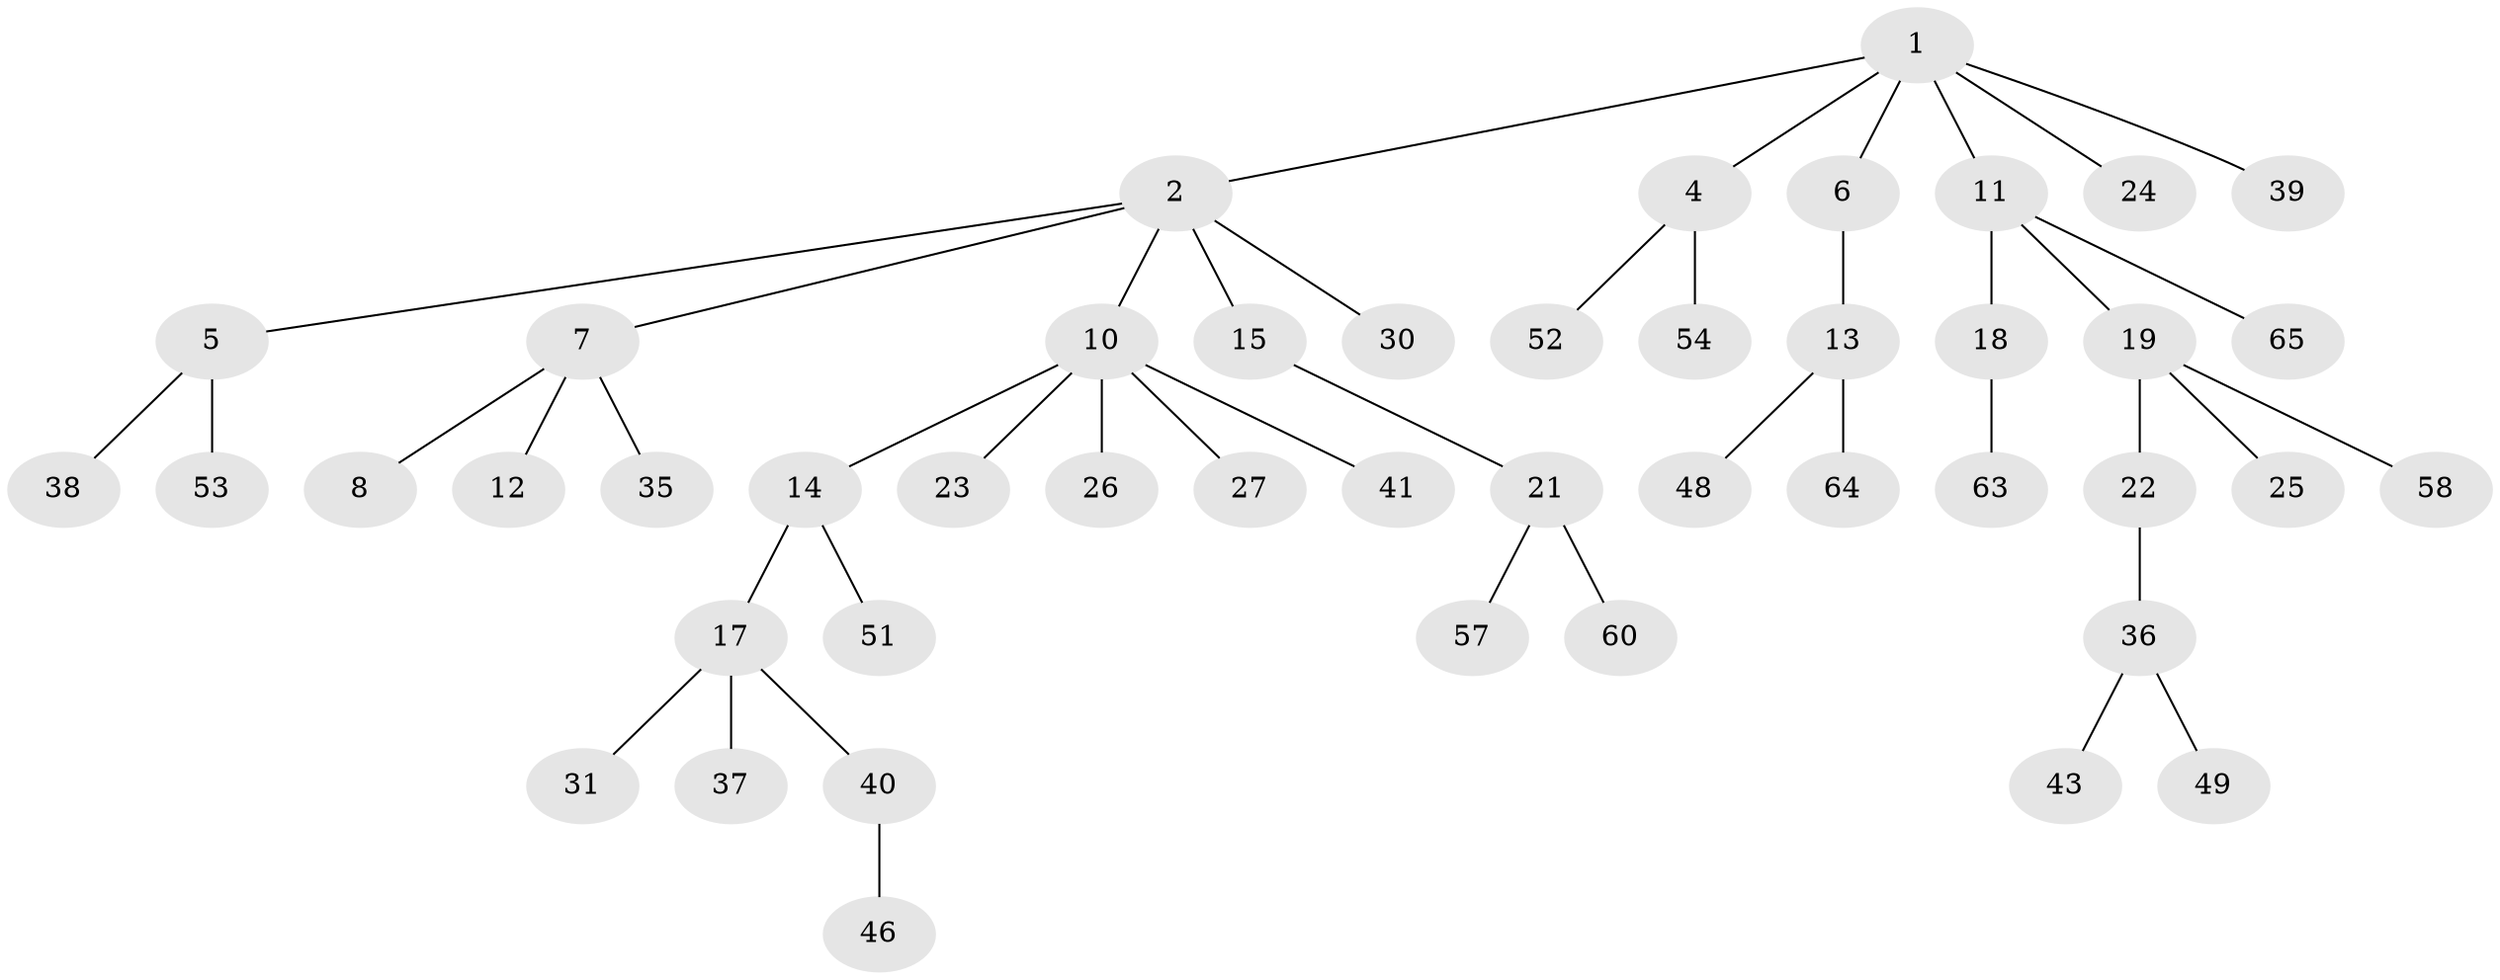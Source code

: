 // Generated by graph-tools (version 1.1) at 2025/24/03/03/25 07:24:08]
// undirected, 46 vertices, 45 edges
graph export_dot {
graph [start="1"]
  node [color=gray90,style=filled];
  1 [super="+62"];
  2 [super="+3"];
  4 [super="+61"];
  5 [super="+33"];
  6;
  7 [super="+9"];
  8;
  10 [super="+16"];
  11 [super="+50"];
  12;
  13 [super="+28"];
  14;
  15 [super="+55"];
  17 [super="+20"];
  18 [super="+29"];
  19 [super="+34"];
  21 [super="+56"];
  22;
  23 [super="+32"];
  24;
  25;
  26;
  27 [super="+44"];
  30;
  31;
  35 [super="+45"];
  36 [super="+47"];
  37;
  38;
  39 [super="+42"];
  40;
  41;
  43;
  46;
  48;
  49;
  51 [super="+59"];
  52;
  53;
  54;
  57;
  58;
  60;
  63;
  64;
  65;
  1 -- 2;
  1 -- 4;
  1 -- 6;
  1 -- 11;
  1 -- 24;
  1 -- 39;
  2 -- 5;
  2 -- 15;
  2 -- 30;
  2 -- 10;
  2 -- 7;
  4 -- 52;
  4 -- 54;
  5 -- 38;
  5 -- 53;
  6 -- 13;
  7 -- 8;
  7 -- 12;
  7 -- 35;
  10 -- 14;
  10 -- 27;
  10 -- 41;
  10 -- 26;
  10 -- 23;
  11 -- 18;
  11 -- 19;
  11 -- 65;
  13 -- 48;
  13 -- 64;
  14 -- 17;
  14 -- 51;
  15 -- 21;
  17 -- 40;
  17 -- 37;
  17 -- 31;
  18 -- 63;
  19 -- 22;
  19 -- 25;
  19 -- 58;
  21 -- 60;
  21 -- 57;
  22 -- 36;
  36 -- 43;
  36 -- 49;
  40 -- 46;
}
